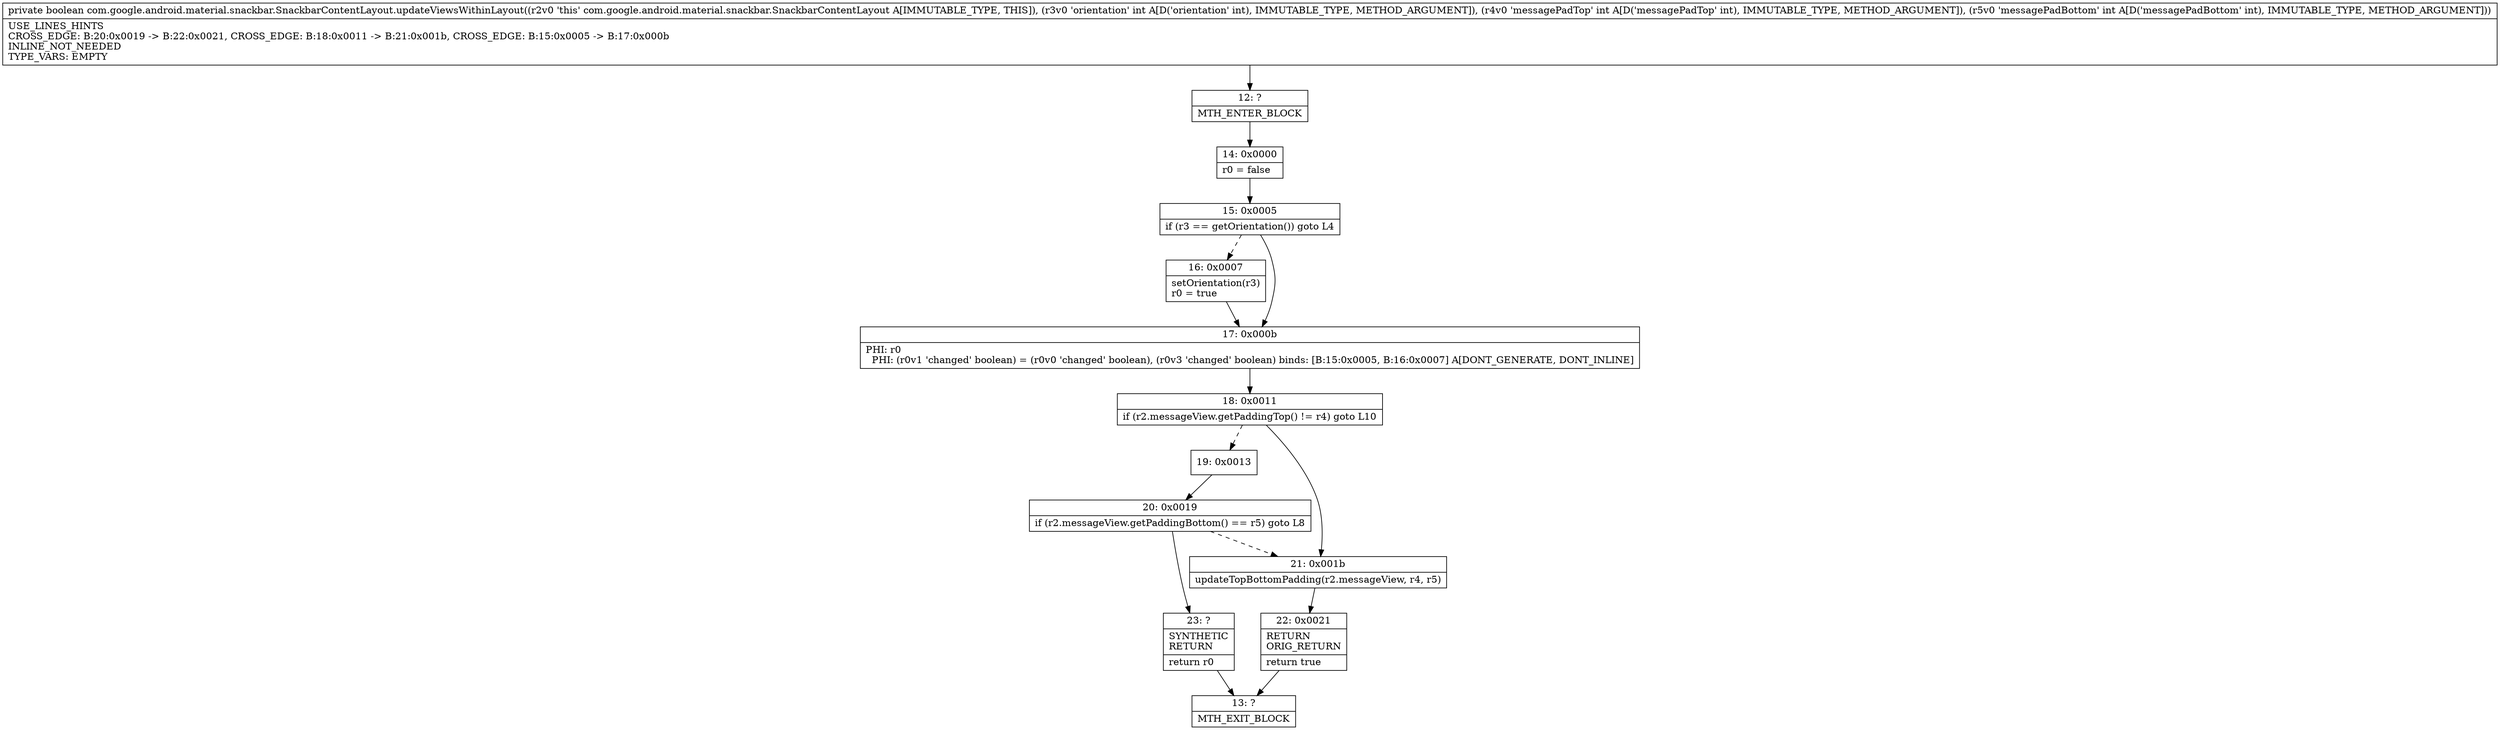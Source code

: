 digraph "CFG forcom.google.android.material.snackbar.SnackbarContentLayout.updateViewsWithinLayout(III)Z" {
Node_12 [shape=record,label="{12\:\ ?|MTH_ENTER_BLOCK\l}"];
Node_14 [shape=record,label="{14\:\ 0x0000|r0 = false\l}"];
Node_15 [shape=record,label="{15\:\ 0x0005|if (r3 == getOrientation()) goto L4\l}"];
Node_16 [shape=record,label="{16\:\ 0x0007|setOrientation(r3)\lr0 = true\l}"];
Node_17 [shape=record,label="{17\:\ 0x000b|PHI: r0 \l  PHI: (r0v1 'changed' boolean) = (r0v0 'changed' boolean), (r0v3 'changed' boolean) binds: [B:15:0x0005, B:16:0x0007] A[DONT_GENERATE, DONT_INLINE]\l}"];
Node_18 [shape=record,label="{18\:\ 0x0011|if (r2.messageView.getPaddingTop() != r4) goto L10\l}"];
Node_19 [shape=record,label="{19\:\ 0x0013}"];
Node_20 [shape=record,label="{20\:\ 0x0019|if (r2.messageView.getPaddingBottom() == r5) goto L8\l}"];
Node_23 [shape=record,label="{23\:\ ?|SYNTHETIC\lRETURN\l|return r0\l}"];
Node_13 [shape=record,label="{13\:\ ?|MTH_EXIT_BLOCK\l}"];
Node_21 [shape=record,label="{21\:\ 0x001b|updateTopBottomPadding(r2.messageView, r4, r5)\l}"];
Node_22 [shape=record,label="{22\:\ 0x0021|RETURN\lORIG_RETURN\l|return true\l}"];
MethodNode[shape=record,label="{private boolean com.google.android.material.snackbar.SnackbarContentLayout.updateViewsWithinLayout((r2v0 'this' com.google.android.material.snackbar.SnackbarContentLayout A[IMMUTABLE_TYPE, THIS]), (r3v0 'orientation' int A[D('orientation' int), IMMUTABLE_TYPE, METHOD_ARGUMENT]), (r4v0 'messagePadTop' int A[D('messagePadTop' int), IMMUTABLE_TYPE, METHOD_ARGUMENT]), (r5v0 'messagePadBottom' int A[D('messagePadBottom' int), IMMUTABLE_TYPE, METHOD_ARGUMENT]))  | USE_LINES_HINTS\lCROSS_EDGE: B:20:0x0019 \-\> B:22:0x0021, CROSS_EDGE: B:18:0x0011 \-\> B:21:0x001b, CROSS_EDGE: B:15:0x0005 \-\> B:17:0x000b\lINLINE_NOT_NEEDED\lTYPE_VARS: EMPTY\l}"];
MethodNode -> Node_12;Node_12 -> Node_14;
Node_14 -> Node_15;
Node_15 -> Node_16[style=dashed];
Node_15 -> Node_17;
Node_16 -> Node_17;
Node_17 -> Node_18;
Node_18 -> Node_19[style=dashed];
Node_18 -> Node_21;
Node_19 -> Node_20;
Node_20 -> Node_21[style=dashed];
Node_20 -> Node_23;
Node_23 -> Node_13;
Node_21 -> Node_22;
Node_22 -> Node_13;
}

